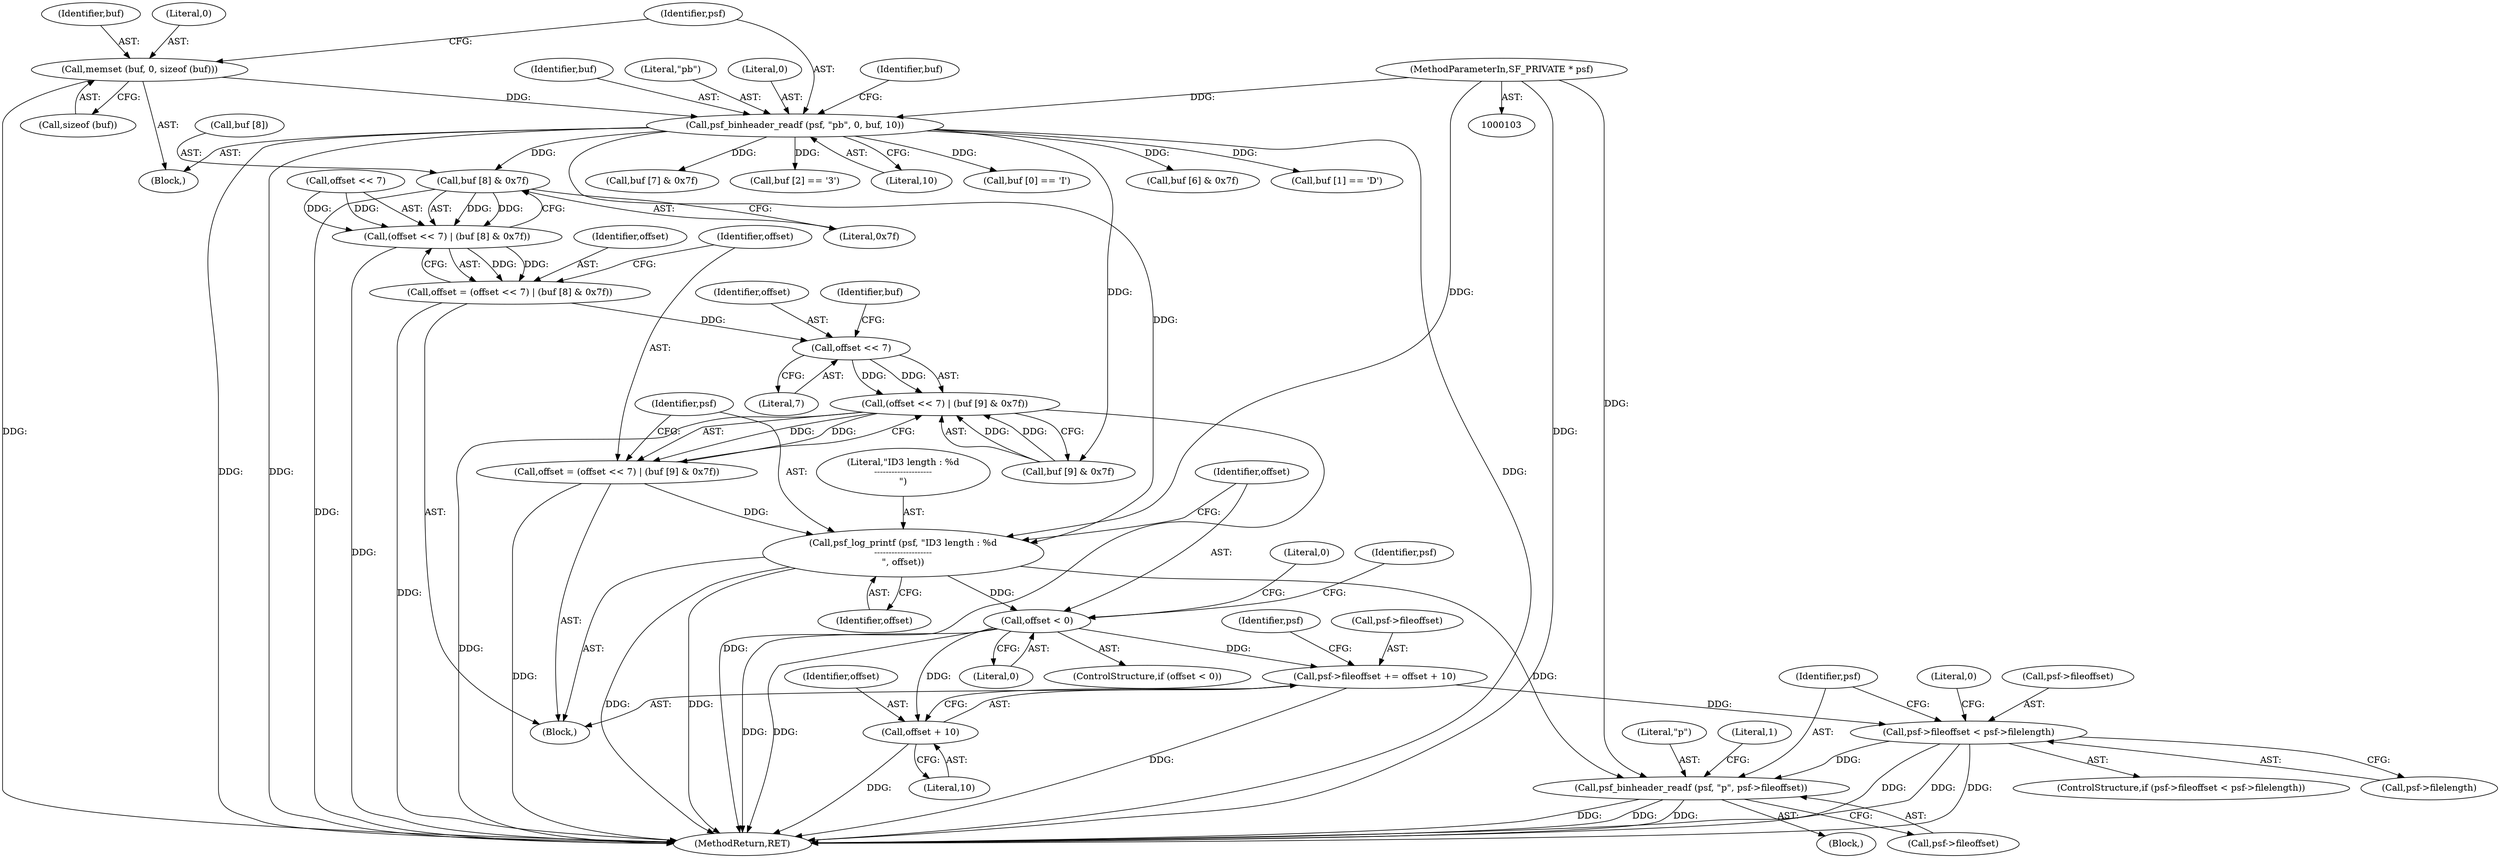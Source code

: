 digraph "0_libsndfile_f457b7b5ecfe91697ed01cfc825772c4d8de1236@array" {
"1000162" [label="(Call,buf [8] & 0x7f)"];
"1000112" [label="(Call,psf_binheader_readf (psf, \"pb\", 0, buf, 10))"];
"1000104" [label="(MethodParameterIn,SF_PRIVATE * psf)"];
"1000107" [label="(Call,memset (buf, 0, sizeof (buf)))"];
"1000158" [label="(Call,(offset << 7) | (buf [8] & 0x7f))"];
"1000156" [label="(Call,offset = (offset << 7) | (buf [8] & 0x7f))"];
"1000170" [label="(Call,offset << 7)"];
"1000169" [label="(Call,(offset << 7) | (buf [9] & 0x7f))"];
"1000167" [label="(Call,offset = (offset << 7) | (buf [9] & 0x7f))"];
"1000178" [label="(Call,psf_log_printf (psf, \"ID3 length : %d\n--------------------\n\", offset))"];
"1000183" [label="(Call,offset < 0)"];
"1000188" [label="(Call,psf->fileoffset += offset + 10)"];
"1000196" [label="(Call,psf->fileoffset < psf->filelength)"];
"1000204" [label="(Call,psf_binheader_readf (psf, \"p\", psf->fileoffset))"];
"1000192" [label="(Call,offset + 10)"];
"1000140" [label="(Call,buf [6] & 0x7f)"];
"1000197" [label="(Call,psf->fileoffset)"];
"1000112" [label="(Call,psf_binheader_readf (psf, \"pb\", 0, buf, 10))"];
"1000122" [label="(Identifier,buf)"];
"1000183" [label="(Call,offset < 0)"];
"1000169" [label="(Call,(offset << 7) | (buf [9] & 0x7f))"];
"1000113" [label="(Identifier,psf)"];
"1000116" [label="(Identifier,buf)"];
"1000195" [label="(ControlStructure,if (psf->fileoffset < psf->filelength))"];
"1000114" [label="(Literal,\"pb\")"];
"1000170" [label="(Call,offset << 7)"];
"1000179" [label="(Identifier,psf)"];
"1000200" [label="(Call,psf->filelength)"];
"1000180" [label="(Literal,\"ID3 length : %d\n--------------------\n\")"];
"1000126" [label="(Call,buf [1] == 'D')"];
"1000214" [label="(MethodReturn,RET)"];
"1000166" [label="(Literal,0x7f)"];
"1000194" [label="(Literal,10)"];
"1000192" [label="(Call,offset + 10)"];
"1000206" [label="(Literal,\"p\")"];
"1000187" [label="(Literal,0)"];
"1000173" [label="(Call,buf [9] & 0x7f)"];
"1000211" [label="(Literal,1)"];
"1000207" [label="(Call,psf->fileoffset)"];
"1000213" [label="(Literal,0)"];
"1000107" [label="(Call,memset (buf, 0, sizeof (buf)))"];
"1000108" [label="(Identifier,buf)"];
"1000158" [label="(Call,(offset << 7) | (buf [8] & 0x7f))"];
"1000205" [label="(Identifier,psf)"];
"1000198" [label="(Identifier,psf)"];
"1000151" [label="(Call,buf [7] & 0x7f)"];
"1000109" [label="(Literal,0)"];
"1000203" [label="(Block,)"];
"1000110" [label="(Call,sizeof (buf))"];
"1000181" [label="(Identifier,offset)"];
"1000193" [label="(Identifier,offset)"];
"1000131" [label="(Call,buf [2] == '3')"];
"1000136" [label="(Block,)"];
"1000171" [label="(Identifier,offset)"];
"1000178" [label="(Call,psf_log_printf (psf, \"ID3 length : %d\n--------------------\n\", offset))"];
"1000190" [label="(Identifier,psf)"];
"1000115" [label="(Literal,0)"];
"1000182" [label="(ControlStructure,if (offset < 0))"];
"1000167" [label="(Call,offset = (offset << 7) | (buf [9] & 0x7f))"];
"1000162" [label="(Call,buf [8] & 0x7f)"];
"1000185" [label="(Literal,0)"];
"1000188" [label="(Call,psf->fileoffset += offset + 10)"];
"1000105" [label="(Block,)"];
"1000204" [label="(Call,psf_binheader_readf (psf, \"p\", psf->fileoffset))"];
"1000104" [label="(MethodParameterIn,SF_PRIVATE * psf)"];
"1000157" [label="(Identifier,offset)"];
"1000156" [label="(Call,offset = (offset << 7) | (buf [8] & 0x7f))"];
"1000184" [label="(Identifier,offset)"];
"1000196" [label="(Call,psf->fileoffset < psf->filelength)"];
"1000189" [label="(Call,psf->fileoffset)"];
"1000175" [label="(Identifier,buf)"];
"1000159" [label="(Call,offset << 7)"];
"1000117" [label="(Literal,10)"];
"1000120" [label="(Call,buf [0] == 'I')"];
"1000168" [label="(Identifier,offset)"];
"1000172" [label="(Literal,7)"];
"1000163" [label="(Call,buf [8])"];
"1000162" -> "1000158"  [label="AST: "];
"1000162" -> "1000166"  [label="CFG: "];
"1000163" -> "1000162"  [label="AST: "];
"1000166" -> "1000162"  [label="AST: "];
"1000158" -> "1000162"  [label="CFG: "];
"1000162" -> "1000214"  [label="DDG: "];
"1000162" -> "1000158"  [label="DDG: "];
"1000162" -> "1000158"  [label="DDG: "];
"1000112" -> "1000162"  [label="DDG: "];
"1000112" -> "1000105"  [label="AST: "];
"1000112" -> "1000117"  [label="CFG: "];
"1000113" -> "1000112"  [label="AST: "];
"1000114" -> "1000112"  [label="AST: "];
"1000115" -> "1000112"  [label="AST: "];
"1000116" -> "1000112"  [label="AST: "];
"1000117" -> "1000112"  [label="AST: "];
"1000122" -> "1000112"  [label="CFG: "];
"1000112" -> "1000214"  [label="DDG: "];
"1000112" -> "1000214"  [label="DDG: "];
"1000112" -> "1000214"  [label="DDG: "];
"1000104" -> "1000112"  [label="DDG: "];
"1000107" -> "1000112"  [label="DDG: "];
"1000112" -> "1000120"  [label="DDG: "];
"1000112" -> "1000126"  [label="DDG: "];
"1000112" -> "1000131"  [label="DDG: "];
"1000112" -> "1000140"  [label="DDG: "];
"1000112" -> "1000151"  [label="DDG: "];
"1000112" -> "1000173"  [label="DDG: "];
"1000112" -> "1000178"  [label="DDG: "];
"1000104" -> "1000103"  [label="AST: "];
"1000104" -> "1000214"  [label="DDG: "];
"1000104" -> "1000178"  [label="DDG: "];
"1000104" -> "1000204"  [label="DDG: "];
"1000107" -> "1000105"  [label="AST: "];
"1000107" -> "1000110"  [label="CFG: "];
"1000108" -> "1000107"  [label="AST: "];
"1000109" -> "1000107"  [label="AST: "];
"1000110" -> "1000107"  [label="AST: "];
"1000113" -> "1000107"  [label="CFG: "];
"1000107" -> "1000214"  [label="DDG: "];
"1000158" -> "1000156"  [label="AST: "];
"1000159" -> "1000158"  [label="AST: "];
"1000156" -> "1000158"  [label="CFG: "];
"1000158" -> "1000214"  [label="DDG: "];
"1000158" -> "1000156"  [label="DDG: "];
"1000158" -> "1000156"  [label="DDG: "];
"1000159" -> "1000158"  [label="DDG: "];
"1000159" -> "1000158"  [label="DDG: "];
"1000156" -> "1000136"  [label="AST: "];
"1000157" -> "1000156"  [label="AST: "];
"1000168" -> "1000156"  [label="CFG: "];
"1000156" -> "1000214"  [label="DDG: "];
"1000156" -> "1000170"  [label="DDG: "];
"1000170" -> "1000169"  [label="AST: "];
"1000170" -> "1000172"  [label="CFG: "];
"1000171" -> "1000170"  [label="AST: "];
"1000172" -> "1000170"  [label="AST: "];
"1000175" -> "1000170"  [label="CFG: "];
"1000170" -> "1000169"  [label="DDG: "];
"1000170" -> "1000169"  [label="DDG: "];
"1000169" -> "1000167"  [label="AST: "];
"1000169" -> "1000173"  [label="CFG: "];
"1000173" -> "1000169"  [label="AST: "];
"1000167" -> "1000169"  [label="CFG: "];
"1000169" -> "1000214"  [label="DDG: "];
"1000169" -> "1000214"  [label="DDG: "];
"1000169" -> "1000167"  [label="DDG: "];
"1000169" -> "1000167"  [label="DDG: "];
"1000173" -> "1000169"  [label="DDG: "];
"1000173" -> "1000169"  [label="DDG: "];
"1000167" -> "1000136"  [label="AST: "];
"1000168" -> "1000167"  [label="AST: "];
"1000179" -> "1000167"  [label="CFG: "];
"1000167" -> "1000214"  [label="DDG: "];
"1000167" -> "1000178"  [label="DDG: "];
"1000178" -> "1000136"  [label="AST: "];
"1000178" -> "1000181"  [label="CFG: "];
"1000179" -> "1000178"  [label="AST: "];
"1000180" -> "1000178"  [label="AST: "];
"1000181" -> "1000178"  [label="AST: "];
"1000184" -> "1000178"  [label="CFG: "];
"1000178" -> "1000214"  [label="DDG: "];
"1000178" -> "1000214"  [label="DDG: "];
"1000178" -> "1000183"  [label="DDG: "];
"1000178" -> "1000204"  [label="DDG: "];
"1000183" -> "1000182"  [label="AST: "];
"1000183" -> "1000185"  [label="CFG: "];
"1000184" -> "1000183"  [label="AST: "];
"1000185" -> "1000183"  [label="AST: "];
"1000187" -> "1000183"  [label="CFG: "];
"1000190" -> "1000183"  [label="CFG: "];
"1000183" -> "1000214"  [label="DDG: "];
"1000183" -> "1000214"  [label="DDG: "];
"1000183" -> "1000188"  [label="DDG: "];
"1000183" -> "1000192"  [label="DDG: "];
"1000188" -> "1000136"  [label="AST: "];
"1000188" -> "1000192"  [label="CFG: "];
"1000189" -> "1000188"  [label="AST: "];
"1000192" -> "1000188"  [label="AST: "];
"1000198" -> "1000188"  [label="CFG: "];
"1000188" -> "1000214"  [label="DDG: "];
"1000188" -> "1000196"  [label="DDG: "];
"1000196" -> "1000195"  [label="AST: "];
"1000196" -> "1000200"  [label="CFG: "];
"1000197" -> "1000196"  [label="AST: "];
"1000200" -> "1000196"  [label="AST: "];
"1000205" -> "1000196"  [label="CFG: "];
"1000213" -> "1000196"  [label="CFG: "];
"1000196" -> "1000214"  [label="DDG: "];
"1000196" -> "1000214"  [label="DDG: "];
"1000196" -> "1000214"  [label="DDG: "];
"1000196" -> "1000204"  [label="DDG: "];
"1000204" -> "1000203"  [label="AST: "];
"1000204" -> "1000207"  [label="CFG: "];
"1000205" -> "1000204"  [label="AST: "];
"1000206" -> "1000204"  [label="AST: "];
"1000207" -> "1000204"  [label="AST: "];
"1000211" -> "1000204"  [label="CFG: "];
"1000204" -> "1000214"  [label="DDG: "];
"1000204" -> "1000214"  [label="DDG: "];
"1000204" -> "1000214"  [label="DDG: "];
"1000192" -> "1000194"  [label="CFG: "];
"1000193" -> "1000192"  [label="AST: "];
"1000194" -> "1000192"  [label="AST: "];
"1000192" -> "1000214"  [label="DDG: "];
}
